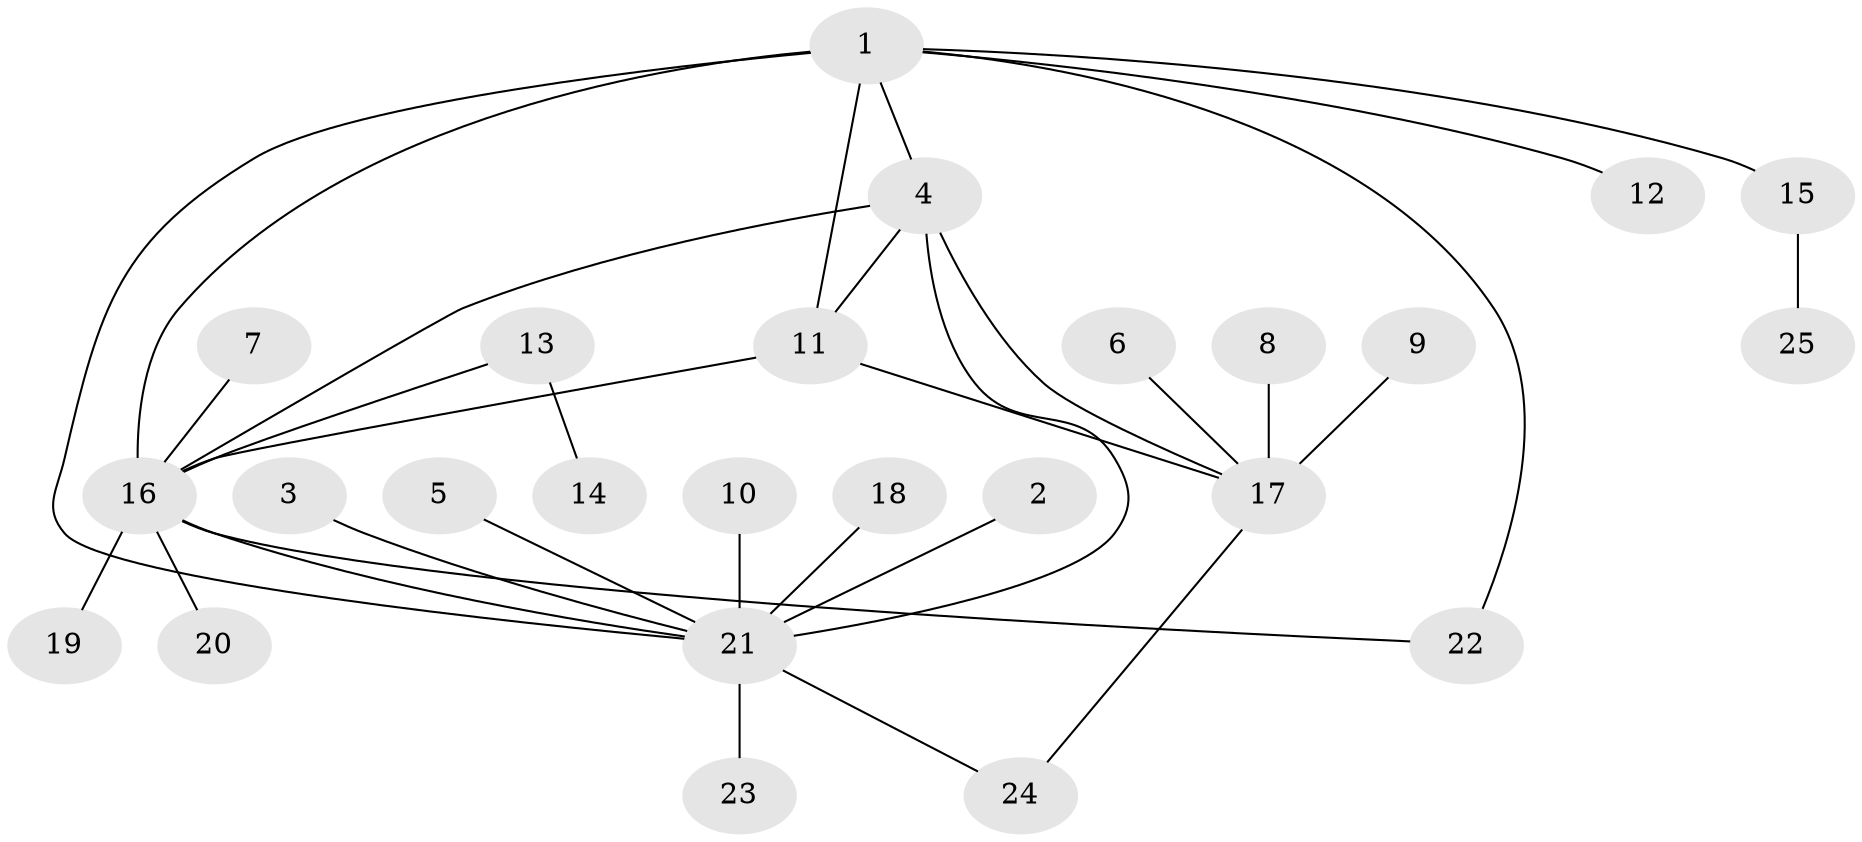 // original degree distribution, {5: 0.08333333333333333, 12: 0.020833333333333332, 3: 0.08333333333333333, 2: 0.20833333333333334, 8: 0.020833333333333332, 7: 0.020833333333333332, 6: 0.020833333333333332, 1: 0.5208333333333334, 4: 0.020833333333333332}
// Generated by graph-tools (version 1.1) at 2025/26/03/09/25 03:26:43]
// undirected, 25 vertices, 32 edges
graph export_dot {
graph [start="1"]
  node [color=gray90,style=filled];
  1;
  2;
  3;
  4;
  5;
  6;
  7;
  8;
  9;
  10;
  11;
  12;
  13;
  14;
  15;
  16;
  17;
  18;
  19;
  20;
  21;
  22;
  23;
  24;
  25;
  1 -- 4 [weight=1.0];
  1 -- 11 [weight=2.0];
  1 -- 12 [weight=1.0];
  1 -- 15 [weight=1.0];
  1 -- 16 [weight=1.0];
  1 -- 21 [weight=1.0];
  1 -- 22 [weight=1.0];
  2 -- 21 [weight=1.0];
  3 -- 21 [weight=1.0];
  4 -- 11 [weight=1.0];
  4 -- 16 [weight=1.0];
  4 -- 17 [weight=1.0];
  4 -- 21 [weight=1.0];
  5 -- 21 [weight=1.0];
  6 -- 17 [weight=1.0];
  7 -- 16 [weight=1.0];
  8 -- 17 [weight=1.0];
  9 -- 17 [weight=1.0];
  10 -- 21 [weight=1.0];
  11 -- 16 [weight=2.0];
  11 -- 17 [weight=1.0];
  13 -- 14 [weight=1.0];
  13 -- 16 [weight=1.0];
  15 -- 25 [weight=1.0];
  16 -- 19 [weight=1.0];
  16 -- 20 [weight=1.0];
  16 -- 21 [weight=1.0];
  16 -- 22 [weight=1.0];
  17 -- 24 [weight=1.0];
  18 -- 21 [weight=1.0];
  21 -- 23 [weight=1.0];
  21 -- 24 [weight=1.0];
}
